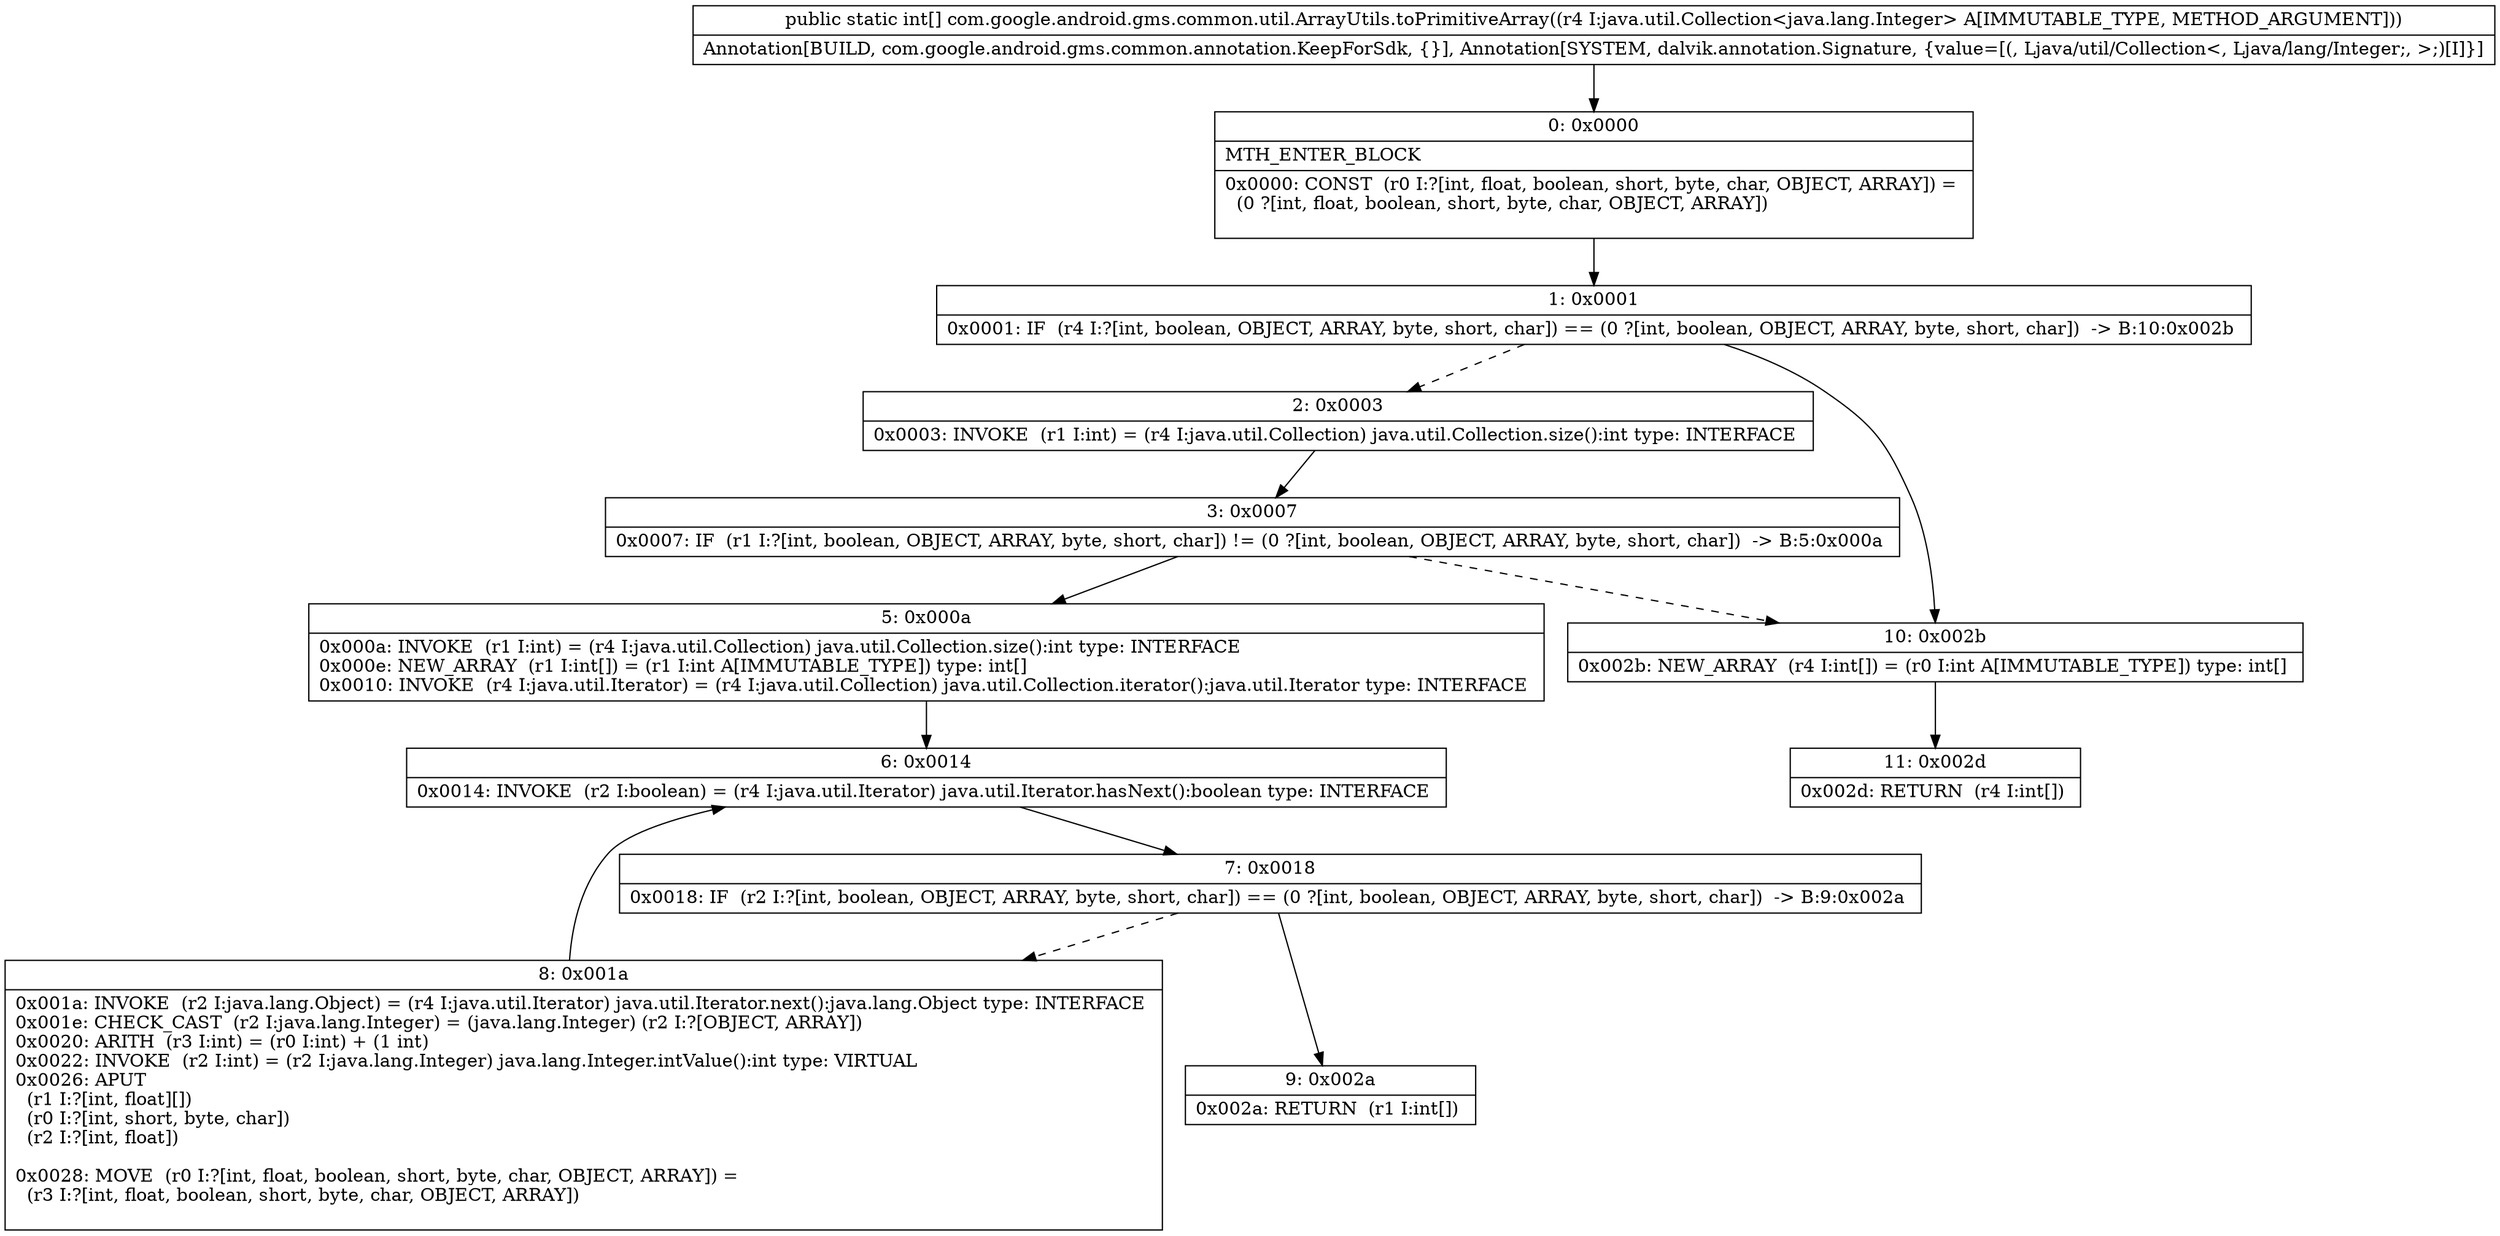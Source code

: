 digraph "CFG forcom.google.android.gms.common.util.ArrayUtils.toPrimitiveArray(Ljava\/util\/Collection;)[I" {
Node_0 [shape=record,label="{0\:\ 0x0000|MTH_ENTER_BLOCK\l|0x0000: CONST  (r0 I:?[int, float, boolean, short, byte, char, OBJECT, ARRAY]) = \l  (0 ?[int, float, boolean, short, byte, char, OBJECT, ARRAY])\l \l}"];
Node_1 [shape=record,label="{1\:\ 0x0001|0x0001: IF  (r4 I:?[int, boolean, OBJECT, ARRAY, byte, short, char]) == (0 ?[int, boolean, OBJECT, ARRAY, byte, short, char])  \-\> B:10:0x002b \l}"];
Node_2 [shape=record,label="{2\:\ 0x0003|0x0003: INVOKE  (r1 I:int) = (r4 I:java.util.Collection) java.util.Collection.size():int type: INTERFACE \l}"];
Node_3 [shape=record,label="{3\:\ 0x0007|0x0007: IF  (r1 I:?[int, boolean, OBJECT, ARRAY, byte, short, char]) != (0 ?[int, boolean, OBJECT, ARRAY, byte, short, char])  \-\> B:5:0x000a \l}"];
Node_5 [shape=record,label="{5\:\ 0x000a|0x000a: INVOKE  (r1 I:int) = (r4 I:java.util.Collection) java.util.Collection.size():int type: INTERFACE \l0x000e: NEW_ARRAY  (r1 I:int[]) = (r1 I:int A[IMMUTABLE_TYPE]) type: int[] \l0x0010: INVOKE  (r4 I:java.util.Iterator) = (r4 I:java.util.Collection) java.util.Collection.iterator():java.util.Iterator type: INTERFACE \l}"];
Node_6 [shape=record,label="{6\:\ 0x0014|0x0014: INVOKE  (r2 I:boolean) = (r4 I:java.util.Iterator) java.util.Iterator.hasNext():boolean type: INTERFACE \l}"];
Node_7 [shape=record,label="{7\:\ 0x0018|0x0018: IF  (r2 I:?[int, boolean, OBJECT, ARRAY, byte, short, char]) == (0 ?[int, boolean, OBJECT, ARRAY, byte, short, char])  \-\> B:9:0x002a \l}"];
Node_8 [shape=record,label="{8\:\ 0x001a|0x001a: INVOKE  (r2 I:java.lang.Object) = (r4 I:java.util.Iterator) java.util.Iterator.next():java.lang.Object type: INTERFACE \l0x001e: CHECK_CAST  (r2 I:java.lang.Integer) = (java.lang.Integer) (r2 I:?[OBJECT, ARRAY]) \l0x0020: ARITH  (r3 I:int) = (r0 I:int) + (1 int) \l0x0022: INVOKE  (r2 I:int) = (r2 I:java.lang.Integer) java.lang.Integer.intValue():int type: VIRTUAL \l0x0026: APUT  \l  (r1 I:?[int, float][])\l  (r0 I:?[int, short, byte, char])\l  (r2 I:?[int, float])\l \l0x0028: MOVE  (r0 I:?[int, float, boolean, short, byte, char, OBJECT, ARRAY]) = \l  (r3 I:?[int, float, boolean, short, byte, char, OBJECT, ARRAY])\l \l}"];
Node_9 [shape=record,label="{9\:\ 0x002a|0x002a: RETURN  (r1 I:int[]) \l}"];
Node_10 [shape=record,label="{10\:\ 0x002b|0x002b: NEW_ARRAY  (r4 I:int[]) = (r0 I:int A[IMMUTABLE_TYPE]) type: int[] \l}"];
Node_11 [shape=record,label="{11\:\ 0x002d|0x002d: RETURN  (r4 I:int[]) \l}"];
MethodNode[shape=record,label="{public static int[] com.google.android.gms.common.util.ArrayUtils.toPrimitiveArray((r4 I:java.util.Collection\<java.lang.Integer\> A[IMMUTABLE_TYPE, METHOD_ARGUMENT]))  | Annotation[BUILD, com.google.android.gms.common.annotation.KeepForSdk, \{\}], Annotation[SYSTEM, dalvik.annotation.Signature, \{value=[(, Ljava\/util\/Collection\<, Ljava\/lang\/Integer;, \>;)[I]\}]\l}"];
MethodNode -> Node_0;
Node_0 -> Node_1;
Node_1 -> Node_2[style=dashed];
Node_1 -> Node_10;
Node_2 -> Node_3;
Node_3 -> Node_5;
Node_3 -> Node_10[style=dashed];
Node_5 -> Node_6;
Node_6 -> Node_7;
Node_7 -> Node_8[style=dashed];
Node_7 -> Node_9;
Node_8 -> Node_6;
Node_10 -> Node_11;
}

